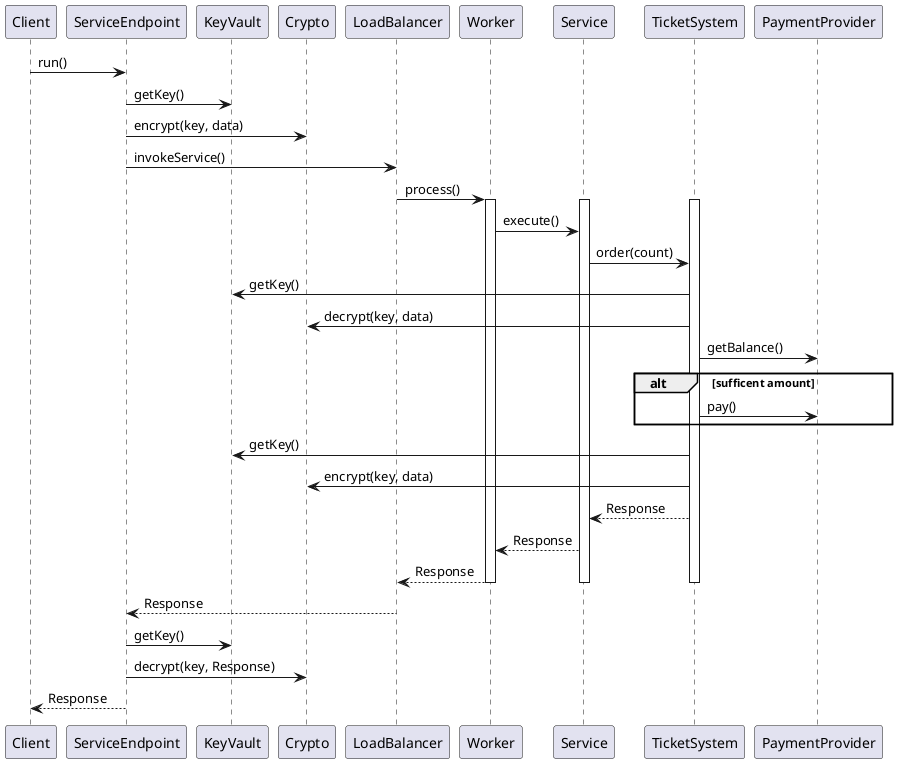 @startuml seqUc2Nf2

Client -> ServiceEndpoint: run()

ServiceEndpoint -> KeyVault: getKey()
ServiceEndpoint -> Crypto: encrypt(key, data)
ServiceEndpoint -> LoadBalancer: invokeService()
LoadBalancer -> Worker: process()
activate Worker
activate Service
activate TicketSystem

Worker -> Service: execute()
Service -> TicketSystem: order(count)

TicketSystem -> KeyVault: getKey()
TicketSystem -> Crypto: decrypt(key, data)

TicketSystem -> PaymentProvider: getBalance()
alt sufficent amount
    TicketSystem -> PaymentProvider: pay()
end

TicketSystem -> KeyVault: getKey()
TicketSystem -> Crypto: encrypt(key, data)

Service <-- TicketSystem: Response
Worker <-- Service: Response
return Response

deactivate Worker
deactivate Service
deactivate TicketSystem

ServiceEndpoint <-- LoadBalancer: Response
ServiceEndpoint -> KeyVault: getKey()
ServiceEndpoint -> Crypto: decrypt(key, Response)

Client <-- ServiceEndpoint: Response
@enduml
